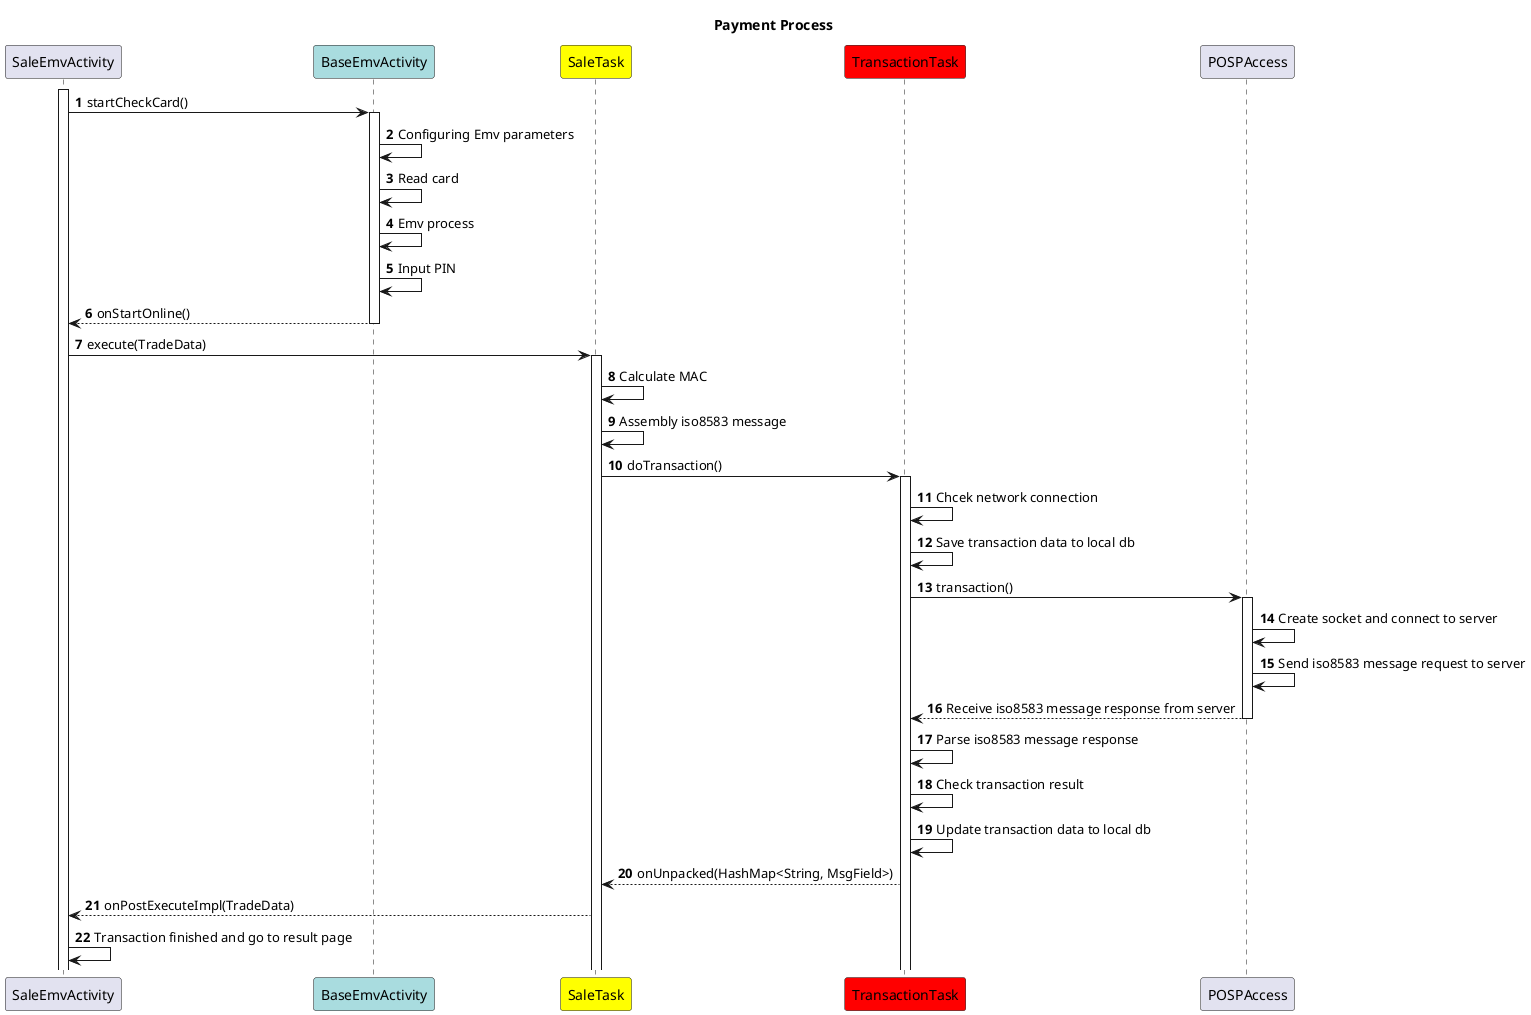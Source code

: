 @startuml

title Payment Process

participant SaleEmvActivity

participant BaseEmvActivity #A9DCDF

participant SaleTask #Yellow

participant TransactionTask #RED

participant POSPAccess 

autonumber

activate SaleEmvActivity

SaleEmvActivity -> BaseEmvActivity: startCheckCard()

activate BaseEmvActivity

BaseEmvActivity -> BaseEmvActivity: Configuring Emv parameters

BaseEmvActivity -> BaseEmvActivity: Read card

BaseEmvActivity -> BaseEmvActivity: Emv process

BaseEmvActivity -> BaseEmvActivity: Input PIN

BaseEmvActivity --> SaleEmvActivity: onStartOnline()

deactivate BaseEmvActivity

SaleEmvActivity -> SaleTask: execute(TradeData)

activate SaleTask

SaleTask -> SaleTask: Calculate MAC

SaleTask -> SaleTask: Assembly iso8583 message

SaleTask -> TransactionTask: doTransaction()

activate TransactionTask

TransactionTask -> TransactionTask: Chcek network connection

TransactionTask -> TransactionTask: Save transaction data to local db

TransactionTask -> POSPAccess: transaction()

activate POSPAccess

POSPAccess -> POSPAccess: Create socket and connect to server

POSPAccess -> POSPAccess: Send iso8583 message request to server

POSPAccess --> TransactionTask: Receive iso8583 message response from server

deactivate POSPAccess

TransactionTask -> TransactionTask: Parse iso8583 message response

TransactionTask -> TransactionTask: Check transaction result

TransactionTask -> TransactionTask: Update transaction data to local db

TransactionTask --> SaleTask: onUnpacked(HashMap<String, MsgField>)

SaleTask --> SaleEmvActivity: onPostExecuteImpl(TradeData)

SaleEmvActivity -> SaleEmvActivity: Transaction finished and go to result page

